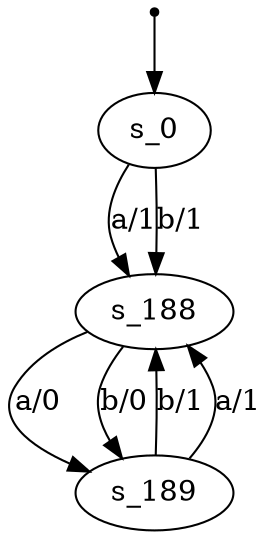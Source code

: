 digraph fsm {
	s_0 [root=true]
	s_188
	s_189
	qi [shape = point]
	qi -> s_0
	s_0 -> s_188 [label="a/1"]
	s_188 -> s_189 [label="a/0"]
	s_189 -> s_188 [label="b/1"]
	s_189 -> s_188 [label="a/1"]
	s_188 -> s_189 [label="b/0"]
	s_0 -> s_188 [label="b/1"]
}